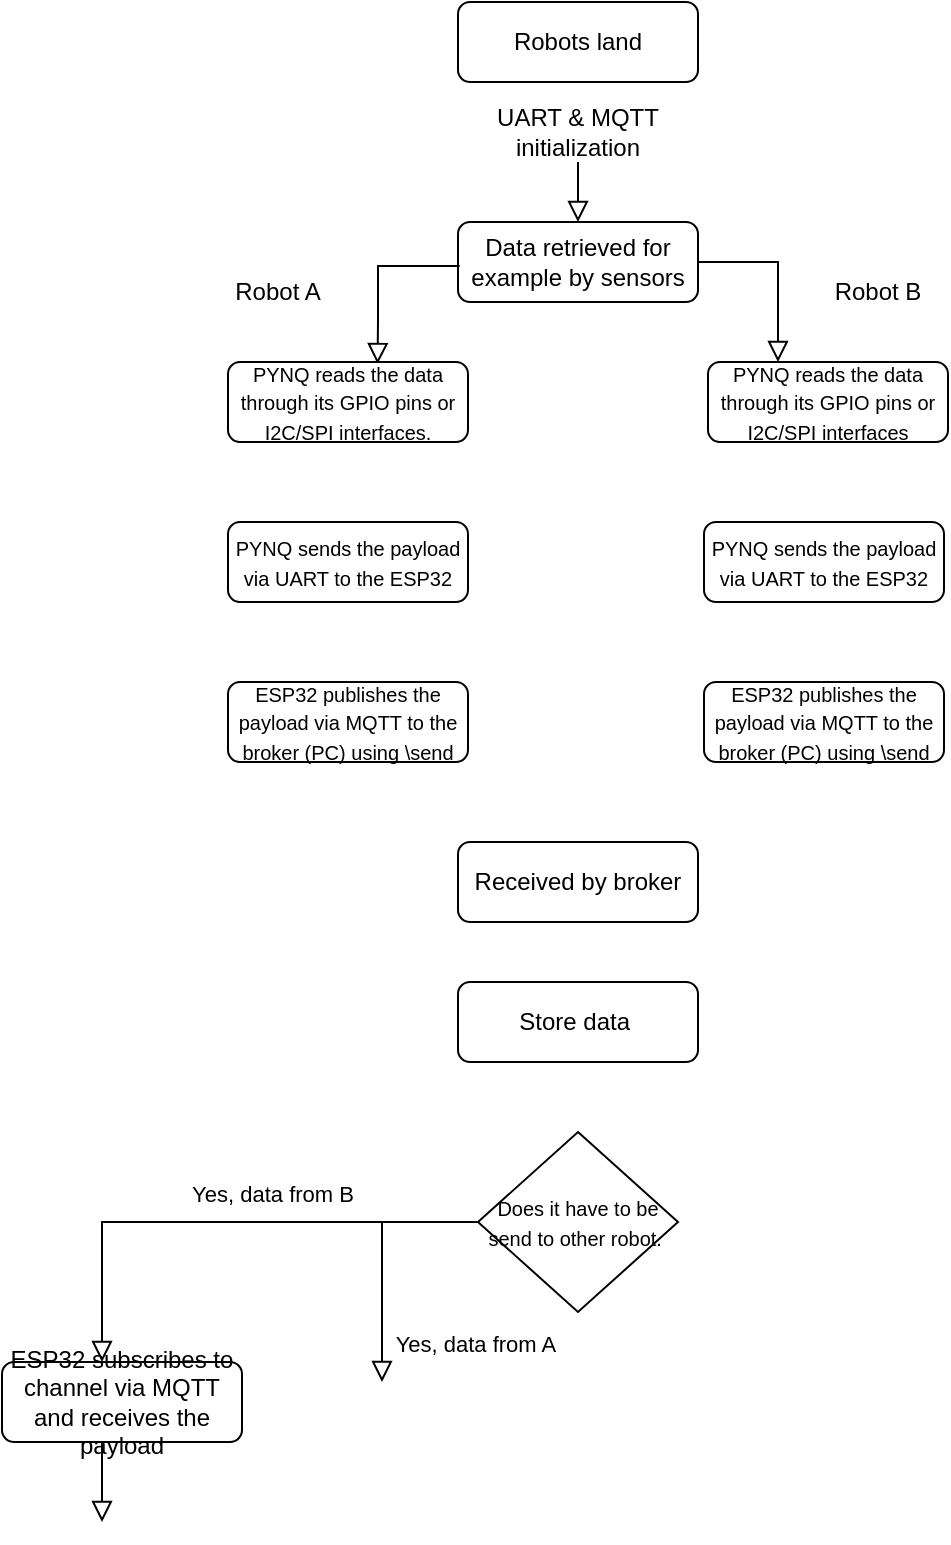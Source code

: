 <mxfile version="26.2.14" pages="2">
  <diagram id="C5RBs43oDa-KdzZeNtuy" name="Page-1">
    <mxGraphModel dx="766" dy="428" grid="1" gridSize="10" guides="1" tooltips="1" connect="1" arrows="1" fold="1" page="1" pageScale="1" pageWidth="827" pageHeight="1169" math="0" shadow="0">
      <root>
        <mxCell id="WIyWlLk6GJQsqaUBKTNV-0" />
        <mxCell id="WIyWlLk6GJQsqaUBKTNV-1" parent="WIyWlLk6GJQsqaUBKTNV-0" />
        <mxCell id="vleZaPMKjbEpvkwjxqv--9" value="&lt;div&gt;&lt;span style=&quot;background-color: transparent; color: light-dark(rgb(0, 0, 0), rgb(255, 255, 255));&quot;&gt;Received by broker&lt;/span&gt;&lt;/div&gt;" style="rounded=1;whiteSpace=wrap;html=1;fontSize=12;glass=0;strokeWidth=1;shadow=0;" vertex="1" parent="WIyWlLk6GJQsqaUBKTNV-1">
          <mxGeometry x="278" y="440" width="120" height="40" as="geometry" />
        </mxCell>
        <mxCell id="vleZaPMKjbEpvkwjxqv--10" value="" style="rounded=0;html=1;jettySize=auto;orthogonalLoop=1;fontSize=11;endArrow=block;endFill=0;endSize=8;strokeWidth=1;shadow=0;labelBackgroundColor=none;edgeStyle=orthogonalEdgeStyle;" edge="1" parent="WIyWlLk6GJQsqaUBKTNV-1" source="vleZaPMKjbEpvkwjxqv--12" target="vleZaPMKjbEpvkwjxqv--13">
          <mxGeometry relative="1" as="geometry">
            <mxPoint x="338" y="115" as="targetPoint" />
            <Array as="points" />
          </mxGeometry>
        </mxCell>
        <mxCell id="vleZaPMKjbEpvkwjxqv--11" value="Robots land" style="rounded=1;whiteSpace=wrap;html=1;fontSize=12;glass=0;strokeWidth=1;shadow=0;" vertex="1" parent="WIyWlLk6GJQsqaUBKTNV-1">
          <mxGeometry x="278" y="20" width="120" height="40" as="geometry" />
        </mxCell>
        <mxCell id="vleZaPMKjbEpvkwjxqv--12" value="UART &amp;amp; MQTT initialization" style="text;strokeColor=none;align=center;fillColor=none;html=1;verticalAlign=middle;whiteSpace=wrap;rounded=0;" vertex="1" parent="WIyWlLk6GJQsqaUBKTNV-1">
          <mxGeometry x="293" y="70" width="90" height="30" as="geometry" />
        </mxCell>
        <mxCell id="vleZaPMKjbEpvkwjxqv--13" value="Data retrieved for example by sensors" style="rounded=1;whiteSpace=wrap;html=1;fontSize=12;glass=0;strokeWidth=1;shadow=0;" vertex="1" parent="WIyWlLk6GJQsqaUBKTNV-1">
          <mxGeometry x="278" y="130" width="120" height="40" as="geometry" />
        </mxCell>
        <mxCell id="vleZaPMKjbEpvkwjxqv--16" value="" style="rounded=0;html=1;jettySize=auto;orthogonalLoop=1;fontSize=11;endArrow=block;endFill=0;endSize=8;strokeWidth=1;shadow=0;labelBackgroundColor=none;edgeStyle=orthogonalEdgeStyle;exitX=0.007;exitY=0.551;exitDx=0;exitDy=0;exitPerimeter=0;" edge="1" parent="WIyWlLk6GJQsqaUBKTNV-1" source="vleZaPMKjbEpvkwjxqv--13">
          <mxGeometry relative="1" as="geometry">
            <mxPoint x="237.78" y="201" as="targetPoint" />
            <mxPoint x="328" y="180" as="sourcePoint" />
            <Array as="points">
              <mxPoint x="238" y="152" />
              <mxPoint x="238" y="180" />
            </Array>
          </mxGeometry>
        </mxCell>
        <mxCell id="vleZaPMKjbEpvkwjxqv--18" value="" style="rounded=0;html=1;jettySize=auto;orthogonalLoop=1;fontSize=11;endArrow=block;endFill=0;endSize=8;strokeWidth=1;shadow=0;labelBackgroundColor=none;edgeStyle=orthogonalEdgeStyle;exitX=1;exitY=0.5;exitDx=0;exitDy=0;" edge="1" parent="WIyWlLk6GJQsqaUBKTNV-1" source="vleZaPMKjbEpvkwjxqv--13">
          <mxGeometry relative="1" as="geometry">
            <mxPoint x="438" y="200" as="targetPoint" />
            <mxPoint x="479.22" y="151" as="sourcePoint" />
            <Array as="points">
              <mxPoint x="438" y="150" />
            </Array>
          </mxGeometry>
        </mxCell>
        <mxCell id="vleZaPMKjbEpvkwjxqv--19" value="ESP32 subscribes to channel via MQTT and receives the payload" style="rounded=1;whiteSpace=wrap;html=1;fontSize=12;glass=0;strokeWidth=1;shadow=0;" vertex="1" parent="WIyWlLk6GJQsqaUBKTNV-1">
          <mxGeometry x="50" y="700" width="120" height="40" as="geometry" />
        </mxCell>
        <mxCell id="vleZaPMKjbEpvkwjxqv--20" value="Store data&amp;nbsp;" style="rounded=1;whiteSpace=wrap;html=1;fontSize=12;glass=0;strokeWidth=1;shadow=0;" vertex="1" parent="WIyWlLk6GJQsqaUBKTNV-1">
          <mxGeometry x="278" y="510" width="120" height="40" as="geometry" />
        </mxCell>
        <mxCell id="vleZaPMKjbEpvkwjxqv--21" value="&lt;font style=&quot;font-size: 10px;&quot;&gt;PYNQ reads the data through its GPIO pins or I2C/SPI interfaces.&lt;/font&gt;" style="rounded=1;whiteSpace=wrap;html=1;fontSize=12;glass=0;strokeWidth=1;shadow=0;" vertex="1" parent="WIyWlLk6GJQsqaUBKTNV-1">
          <mxGeometry x="163" y="200" width="120" height="40" as="geometry" />
        </mxCell>
        <mxCell id="vleZaPMKjbEpvkwjxqv--22" value="&lt;font style=&quot;font-size: 10px;&quot;&gt;PYNQ reads the data through its GPIO pins or I2C/SPI interfaces&lt;/font&gt;" style="rounded=1;whiteSpace=wrap;html=1;fontSize=12;glass=0;strokeWidth=1;shadow=0;" vertex="1" parent="WIyWlLk6GJQsqaUBKTNV-1">
          <mxGeometry x="403" y="200" width="120" height="40" as="geometry" />
        </mxCell>
        <mxCell id="vleZaPMKjbEpvkwjxqv--23" value="Robot A" style="text;strokeColor=none;align=center;fillColor=none;html=1;verticalAlign=middle;whiteSpace=wrap;rounded=0;" vertex="1" parent="WIyWlLk6GJQsqaUBKTNV-1">
          <mxGeometry x="158" y="150" width="60" height="30" as="geometry" />
        </mxCell>
        <mxCell id="vleZaPMKjbEpvkwjxqv--24" value="Robot B" style="text;strokeColor=none;align=center;fillColor=none;html=1;verticalAlign=middle;whiteSpace=wrap;rounded=0;" vertex="1" parent="WIyWlLk6GJQsqaUBKTNV-1">
          <mxGeometry x="458" y="150" width="60" height="30" as="geometry" />
        </mxCell>
        <mxCell id="vleZaPMKjbEpvkwjxqv--25" value="&lt;font style=&quot;font-size: 10px;&quot;&gt;&lt;span style=&quot;&quot; data-end=&quot;535&quot; data-start=&quot;487&quot;&gt;PYNQ sends the payload via UART to the ESP32&lt;/span&gt;&lt;/font&gt;" style="rounded=1;whiteSpace=wrap;html=1;fontSize=12;glass=0;strokeWidth=1;shadow=0;" vertex="1" parent="WIyWlLk6GJQsqaUBKTNV-1">
          <mxGeometry x="163" y="280" width="120" height="40" as="geometry" />
        </mxCell>
        <mxCell id="vleZaPMKjbEpvkwjxqv--26" value="&lt;font style=&quot;font-size: 10px;&quot;&gt;&lt;span style=&quot;&quot; data-end=&quot;535&quot; data-start=&quot;487&quot;&gt;PYNQ sends the payload via UART to the ESP32&lt;/span&gt;&lt;/font&gt;" style="rounded=1;whiteSpace=wrap;html=1;fontSize=12;glass=0;strokeWidth=1;shadow=0;" vertex="1" parent="WIyWlLk6GJQsqaUBKTNV-1">
          <mxGeometry x="401" y="280" width="120" height="40" as="geometry" />
        </mxCell>
        <mxCell id="vleZaPMKjbEpvkwjxqv--28" value="&lt;font style=&quot;font-size: 10px;&quot;&gt;ESP32 publishes the payload via MQTT to the broker (PC) using \send&lt;/font&gt;" style="rounded=1;whiteSpace=wrap;html=1;fontSize=12;glass=0;strokeWidth=1;shadow=0;" vertex="1" parent="WIyWlLk6GJQsqaUBKTNV-1">
          <mxGeometry x="401" y="360" width="120" height="40" as="geometry" />
        </mxCell>
        <mxCell id="vleZaPMKjbEpvkwjxqv--29" value="&lt;font style=&quot;font-size: 10px;&quot;&gt;ESP32 publishes the payload via MQTT to the broker (PC) using \send&lt;/font&gt;" style="rounded=1;whiteSpace=wrap;html=1;fontSize=12;glass=0;strokeWidth=1;shadow=0;" vertex="1" parent="WIyWlLk6GJQsqaUBKTNV-1">
          <mxGeometry x="163" y="360" width="120" height="40" as="geometry" />
        </mxCell>
        <mxCell id="vleZaPMKjbEpvkwjxqv--30" value="&lt;font style=&quot;font-size: 10px;&quot;&gt;Does it have to be send to other robot.&amp;nbsp;&lt;/font&gt;" style="rhombus;whiteSpace=wrap;html=1;" vertex="1" parent="WIyWlLk6GJQsqaUBKTNV-1">
          <mxGeometry x="288" y="585" width="100" height="90" as="geometry" />
        </mxCell>
        <mxCell id="vleZaPMKjbEpvkwjxqv--31" value="" style="rounded=0;html=1;jettySize=auto;orthogonalLoop=1;fontSize=11;endArrow=block;endFill=0;endSize=8;strokeWidth=1;shadow=0;labelBackgroundColor=none;edgeStyle=orthogonalEdgeStyle;exitX=0;exitY=0.5;exitDx=0;exitDy=0;" edge="1" parent="WIyWlLk6GJQsqaUBKTNV-1" source="vleZaPMKjbEpvkwjxqv--30">
          <mxGeometry relative="1" as="geometry">
            <mxPoint x="100" y="700" as="targetPoint" />
            <mxPoint x="141.22" y="651" as="sourcePoint" />
            <Array as="points">
              <mxPoint x="100" y="630" />
            </Array>
          </mxGeometry>
        </mxCell>
        <mxCell id="vleZaPMKjbEpvkwjxqv--32" value="Yes, data from B" style="edgeLabel;html=1;align=center;verticalAlign=middle;resizable=0;points=[];" vertex="1" connectable="0" parent="vleZaPMKjbEpvkwjxqv--31">
          <mxGeometry x="-0.248" y="3" relative="1" as="geometry">
            <mxPoint x="-6" y="-17" as="offset" />
          </mxGeometry>
        </mxCell>
        <mxCell id="vleZaPMKjbEpvkwjxqv--33" value="" style="rounded=0;html=1;jettySize=auto;orthogonalLoop=1;fontSize=11;endArrow=block;endFill=0;endSize=8;strokeWidth=1;shadow=0;labelBackgroundColor=none;edgeStyle=orthogonalEdgeStyle;" edge="1" parent="WIyWlLk6GJQsqaUBKTNV-1">
          <mxGeometry relative="1" as="geometry">
            <mxPoint x="240" y="710" as="targetPoint" />
            <mxPoint x="240" y="630" as="sourcePoint" />
            <Array as="points">
              <mxPoint x="240" y="640" />
            </Array>
          </mxGeometry>
        </mxCell>
        <mxCell id="vleZaPMKjbEpvkwjxqv--35" value="Yes, data from A&amp;nbsp;" style="edgeLabel;html=1;align=center;verticalAlign=middle;resizable=0;points=[];" vertex="1" connectable="0" parent="vleZaPMKjbEpvkwjxqv--33">
          <mxGeometry x="0.032" y="-2" relative="1" as="geometry">
            <mxPoint x="50" y="19" as="offset" />
          </mxGeometry>
        </mxCell>
        <mxCell id="vleZaPMKjbEpvkwjxqv--37" value="" style="rounded=0;html=1;jettySize=auto;orthogonalLoop=1;fontSize=11;endArrow=block;endFill=0;endSize=8;strokeWidth=1;shadow=0;labelBackgroundColor=none;edgeStyle=orthogonalEdgeStyle;" edge="1" parent="WIyWlLk6GJQsqaUBKTNV-1">
          <mxGeometry relative="1" as="geometry">
            <mxPoint x="100" y="780" as="targetPoint" />
            <mxPoint x="100" y="740" as="sourcePoint" />
            <Array as="points">
              <mxPoint x="100" y="750" />
            </Array>
          </mxGeometry>
        </mxCell>
      </root>
    </mxGraphModel>
  </diagram>
  <diagram id="oJBP4x1SUfFnkYSE87u4" name="Page-2">
    <mxGraphModel dx="1034" dy="578" grid="1" gridSize="10" guides="1" tooltips="1" connect="1" arrows="1" fold="1" page="1" pageScale="1" pageWidth="850" pageHeight="1100" math="0" shadow="0">
      <root>
        <mxCell id="0" />
        <mxCell id="1" parent="0" />
      </root>
    </mxGraphModel>
  </diagram>
</mxfile>
